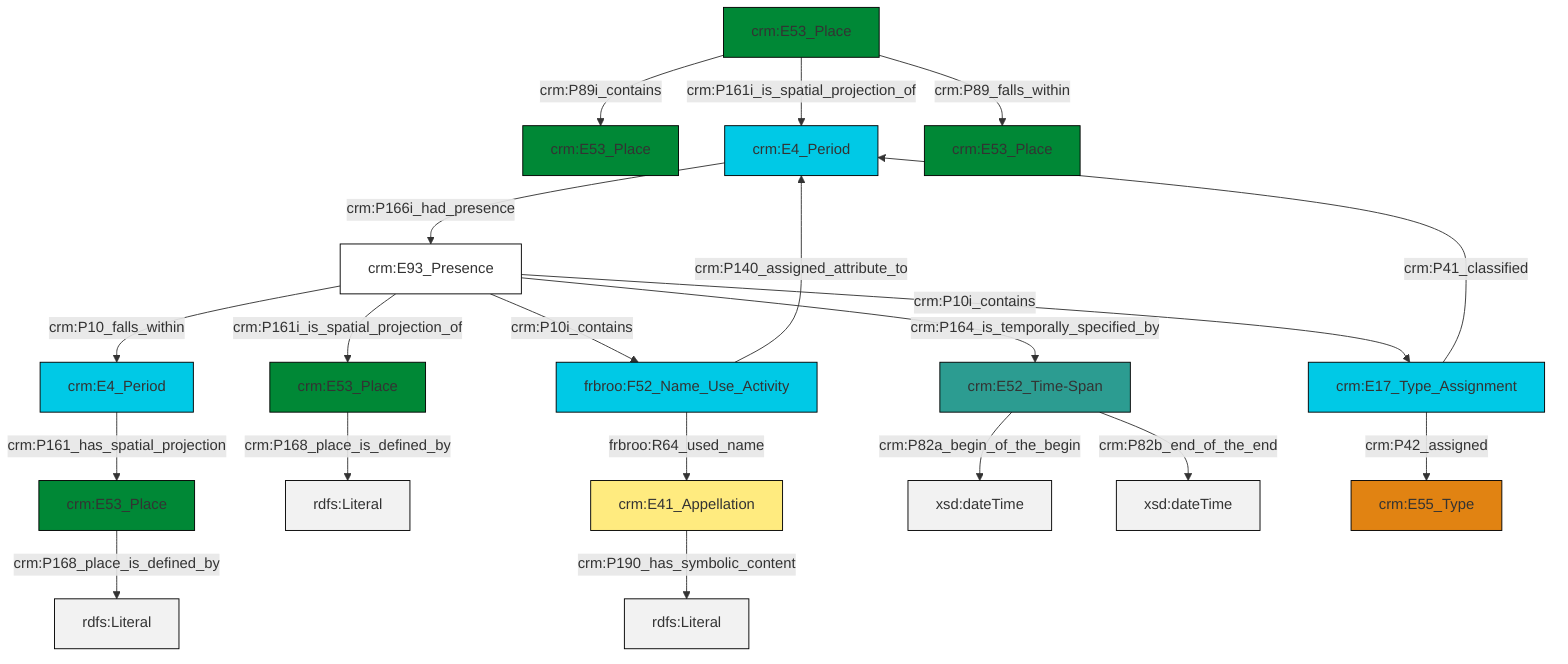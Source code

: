 graph TD
classDef Literal fill:#f2f2f2,stroke:#000000;
classDef CRM_Entity fill:#FFFFFF,stroke:#000000;
classDef Temporal_Entity fill:#00C9E6, stroke:#000000;
classDef Type fill:#E18312, stroke:#000000;
classDef Time-Span fill:#2C9C91, stroke:#000000;
classDef Appellation fill:#FFEB7F, stroke:#000000;
classDef Place fill:#008836, stroke:#000000;
classDef Persistent_Item fill:#B266B2, stroke:#000000;
classDef Conceptual_Object fill:#FFD700, stroke:#000000;
classDef Physical_Thing fill:#D2B48C, stroke:#000000;
classDef Actor fill:#f58aad, stroke:#000000;
classDef PC_Classes fill:#4ce600, stroke:#000000;
classDef Multi fill:#cccccc,stroke:#000000;

0["crm:E41_Appellation"]:::Appellation -->|crm:P190_has_symbolic_content| 1[rdfs:Literal]:::Literal
2["crm:E53_Place"]:::Place -->|crm:P89i_contains| 3["crm:E53_Place"]:::Place
4["crm:E53_Place"]:::Place -->|crm:P168_place_is_defined_by| 5[rdfs:Literal]:::Literal
6["crm:E53_Place"]:::Place -->|crm:P168_place_is_defined_by| 7[rdfs:Literal]:::Literal
8["frbroo:F52_Name_Use_Activity"]:::Temporal_Entity -->|crm:P140_assigned_attribute_to| 9["crm:E4_Period"]:::Temporal_Entity
2["crm:E53_Place"]:::Place -->|crm:P161i_is_spatial_projection_of| 9["crm:E4_Period"]:::Temporal_Entity
2["crm:E53_Place"]:::Place -->|crm:P89_falls_within| 10["crm:E53_Place"]:::Place
12["crm:E17_Type_Assignment"]:::Temporal_Entity -->|crm:P41_classified| 9["crm:E4_Period"]:::Temporal_Entity
8["frbroo:F52_Name_Use_Activity"]:::Temporal_Entity -->|frbroo:R64_used_name| 0["crm:E41_Appellation"]:::Appellation
19["crm:E52_Time-Span"]:::Time-Span -->|crm:P82a_begin_of_the_begin| 20[xsd:dateTime]:::Literal
19["crm:E52_Time-Span"]:::Time-Span -->|crm:P82b_end_of_the_end| 22[xsd:dateTime]:::Literal
17["crm:E93_Presence"]:::CRM_Entity -->|crm:P164_is_temporally_specified_by| 19["crm:E52_Time-Span"]:::Time-Span
12["crm:E17_Type_Assignment"]:::Temporal_Entity -->|crm:P42_assigned| 24["crm:E55_Type"]:::Type
9["crm:E4_Period"]:::Temporal_Entity -->|crm:P166i_had_presence| 17["crm:E93_Presence"]:::CRM_Entity
17["crm:E93_Presence"]:::CRM_Entity -->|crm:P10i_contains| 12["crm:E17_Type_Assignment"]:::Temporal_Entity
17["crm:E93_Presence"]:::CRM_Entity -->|crm:P10_falls_within| 26["crm:E4_Period"]:::Temporal_Entity
17["crm:E93_Presence"]:::CRM_Entity -->|crm:P10i_contains| 8["frbroo:F52_Name_Use_Activity"]:::Temporal_Entity
26["crm:E4_Period"]:::Temporal_Entity -->|crm:P161_has_spatial_projection| 6["crm:E53_Place"]:::Place
17["crm:E93_Presence"]:::CRM_Entity -->|crm:P161i_is_spatial_projection_of| 4["crm:E53_Place"]:::Place